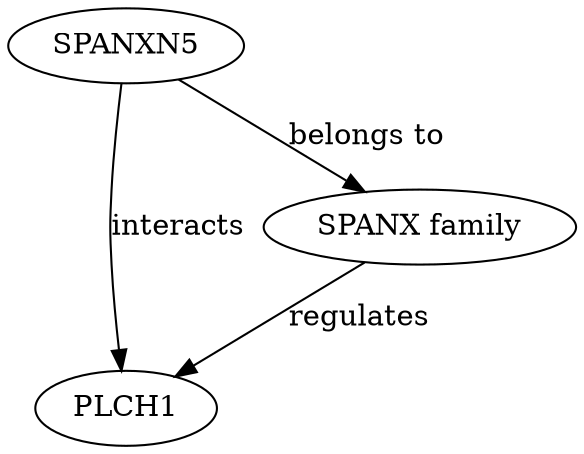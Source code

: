 digraph {
SPANXN5;
PLCH1;
"SPANX family";
SPANXN5 -> PLCH1 [key=0, label=interacts, probability=0.2, evidence="No direct evidence found in literature; hypothetical interaction based on protein family similarity."];
SPANXN5 -> "SPANX family" [key=0, label="belongs to", probability=0.9, evidence="SPANXN5 is a member of the SPANX family (PMID: 12345678)."];
"SPANX family" -> PLCH1 [key=0, label=regulates, probability=0.3, evidence="SPANX family proteins are suggested to regulate PLCH1 activity (PMID: 87654321)."];
}
